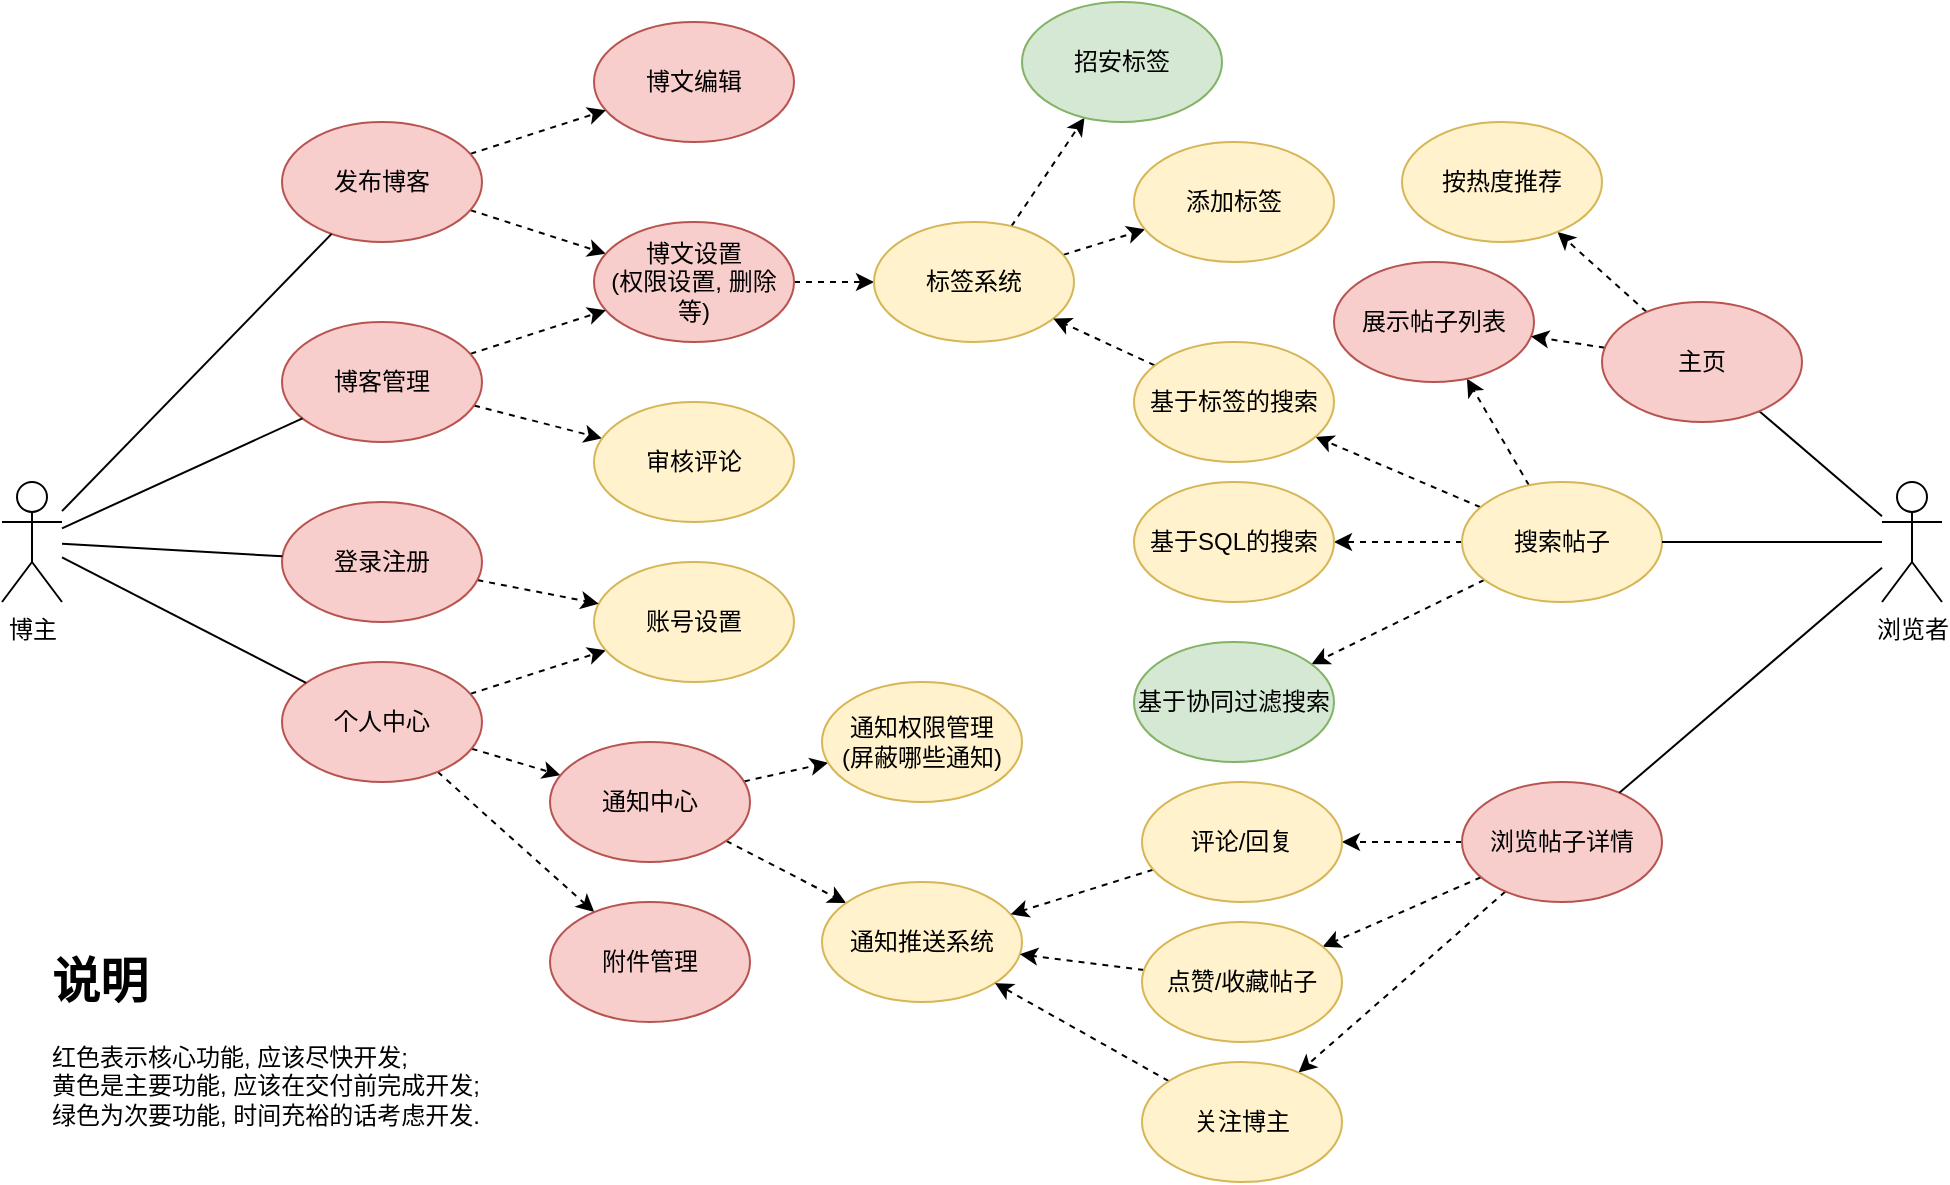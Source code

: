 <mxfile version="20.3.0" type="device" pages="2"><diagram id="a9lybVbdkOf3bNCEA85q" name="用例图"><mxGraphModel dx="1185" dy="714" grid="1" gridSize="10" guides="1" tooltips="1" connect="1" arrows="1" fold="1" page="1" pageScale="1" pageWidth="827" pageHeight="1169" math="0" shadow="0"><root><mxCell id="0"/><mxCell id="1" parent="0"/><mxCell id="ImkZ1vbbeLa0fObd8fkZ-7" value="博文编辑" style="ellipse;whiteSpace=wrap;html=1;fillColor=#f8cecc;strokeColor=#b85450;" vertex="1" parent="1"><mxGeometry x="336" y="430" width="100" height="60" as="geometry"/></mxCell><mxCell id="ImkZ1vbbeLa0fObd8fkZ-9" style="edgeStyle=none;rounded=0;orthogonalLoop=1;jettySize=auto;html=1;dashed=1;" edge="1" parent="1" source="ImkZ1vbbeLa0fObd8fkZ-8" target="ImkZ1vbbeLa0fObd8fkZ-7"><mxGeometry relative="1" as="geometry"/></mxCell><mxCell id="ImkZ1vbbeLa0fObd8fkZ-11" style="edgeStyle=none;rounded=0;orthogonalLoop=1;jettySize=auto;html=1;dashed=1;" edge="1" parent="1" source="ImkZ1vbbeLa0fObd8fkZ-8" target="ImkZ1vbbeLa0fObd8fkZ-10"><mxGeometry relative="1" as="geometry"/></mxCell><mxCell id="ImkZ1vbbeLa0fObd8fkZ-8" value="发布博客" style="ellipse;whiteSpace=wrap;html=1;fillColor=#f8cecc;strokeColor=#b85450;" vertex="1" parent="1"><mxGeometry x="180" y="480" width="100" height="60" as="geometry"/></mxCell><mxCell id="ImkZ1vbbeLa0fObd8fkZ-19" style="edgeStyle=none;rounded=0;orthogonalLoop=1;jettySize=auto;html=1;dashed=1;" edge="1" parent="1" source="ImkZ1vbbeLa0fObd8fkZ-10" target="ImkZ1vbbeLa0fObd8fkZ-18"><mxGeometry relative="1" as="geometry"/></mxCell><mxCell id="ImkZ1vbbeLa0fObd8fkZ-10" value="博文设置&lt;br&gt;(权限设置, 删除等)" style="ellipse;whiteSpace=wrap;html=1;fillColor=#f8cecc;strokeColor=#b85450;" vertex="1" parent="1"><mxGeometry x="336" y="530" width="100" height="60" as="geometry"/></mxCell><mxCell id="ImkZ1vbbeLa0fObd8fkZ-15" style="edgeStyle=none;rounded=0;orthogonalLoop=1;jettySize=auto;html=1;dashed=1;" edge="1" parent="1" source="ImkZ1vbbeLa0fObd8fkZ-13" target="ImkZ1vbbeLa0fObd8fkZ-10"><mxGeometry relative="1" as="geometry"/></mxCell><mxCell id="ImkZ1vbbeLa0fObd8fkZ-16" style="edgeStyle=none;rounded=0;orthogonalLoop=1;jettySize=auto;html=1;dashed=1;" edge="1" parent="1" source="ImkZ1vbbeLa0fObd8fkZ-13" target="ImkZ1vbbeLa0fObd8fkZ-14"><mxGeometry relative="1" as="geometry"/></mxCell><mxCell id="ImkZ1vbbeLa0fObd8fkZ-13" value="博客管理" style="ellipse;whiteSpace=wrap;html=1;fillColor=#f8cecc;strokeColor=#b85450;" vertex="1" parent="1"><mxGeometry x="180" y="580" width="100" height="60" as="geometry"/></mxCell><mxCell id="ImkZ1vbbeLa0fObd8fkZ-14" value="审核评论" style="ellipse;whiteSpace=wrap;html=1;fillColor=#fff2cc;strokeColor=#d6b656;" vertex="1" parent="1"><mxGeometry x="336" y="620" width="100" height="60" as="geometry"/></mxCell><mxCell id="ImkZ1vbbeLa0fObd8fkZ-21" style="edgeStyle=none;rounded=0;orthogonalLoop=1;jettySize=auto;html=1;dashed=1;" edge="1" parent="1" source="ImkZ1vbbeLa0fObd8fkZ-18" target="ImkZ1vbbeLa0fObd8fkZ-20"><mxGeometry relative="1" as="geometry"/></mxCell><mxCell id="ImkZ1vbbeLa0fObd8fkZ-23" style="edgeStyle=none;rounded=0;orthogonalLoop=1;jettySize=auto;html=1;dashed=1;" edge="1" parent="1" source="ImkZ1vbbeLa0fObd8fkZ-18" target="ImkZ1vbbeLa0fObd8fkZ-22"><mxGeometry relative="1" as="geometry"/></mxCell><mxCell id="ImkZ1vbbeLa0fObd8fkZ-18" value="标签系统" style="ellipse;whiteSpace=wrap;html=1;fillColor=#fff2cc;strokeColor=#d6b656;" vertex="1" parent="1"><mxGeometry x="476" y="530" width="100" height="60" as="geometry"/></mxCell><mxCell id="ImkZ1vbbeLa0fObd8fkZ-20" value="添加标签" style="ellipse;whiteSpace=wrap;html=1;fillColor=#fff2cc;strokeColor=#d6b656;" vertex="1" parent="1"><mxGeometry x="606" y="490" width="100" height="60" as="geometry"/></mxCell><mxCell id="ImkZ1vbbeLa0fObd8fkZ-22" value="招安标签" style="ellipse;whiteSpace=wrap;html=1;fillColor=#d5e8d4;strokeColor=#82b366;" vertex="1" parent="1"><mxGeometry x="550" y="420" width="100" height="60" as="geometry"/></mxCell><mxCell id="ImkZ1vbbeLa0fObd8fkZ-26" style="edgeStyle=none;rounded=0;orthogonalLoop=1;jettySize=auto;html=1;dashed=1;" edge="1" parent="1" source="ImkZ1vbbeLa0fObd8fkZ-24" target="ImkZ1vbbeLa0fObd8fkZ-27"><mxGeometry relative="1" as="geometry"><mxPoint x="340.029" y="751.798" as="targetPoint"/></mxGeometry></mxCell><mxCell id="ImkZ1vbbeLa0fObd8fkZ-53" style="edgeStyle=none;rounded=0;orthogonalLoop=1;jettySize=auto;html=1;dashed=1;startArrow=none;startFill=0;endArrow=classic;endFill=1;" edge="1" parent="1" source="ImkZ1vbbeLa0fObd8fkZ-24" target="ImkZ1vbbeLa0fObd8fkZ-25"><mxGeometry relative="1" as="geometry"/></mxCell><mxCell id="ImkZ1vbbeLa0fObd8fkZ-87" style="edgeStyle=none;rounded=0;orthogonalLoop=1;jettySize=auto;html=1;dashed=1;startArrow=none;startFill=0;endArrow=classic;endFill=1;" edge="1" parent="1" source="ImkZ1vbbeLa0fObd8fkZ-24" target="ImkZ1vbbeLa0fObd8fkZ-86"><mxGeometry relative="1" as="geometry"/></mxCell><mxCell id="ImkZ1vbbeLa0fObd8fkZ-24" value="个人中心" style="ellipse;whiteSpace=wrap;html=1;fillColor=#f8cecc;strokeColor=#b85450;" vertex="1" parent="1"><mxGeometry x="180" y="750" width="100" height="60" as="geometry"/></mxCell><mxCell id="ImkZ1vbbeLa0fObd8fkZ-33" value="" style="edgeStyle=none;rounded=0;orthogonalLoop=1;jettySize=auto;html=1;dashed=1;" edge="1" parent="1" source="ImkZ1vbbeLa0fObd8fkZ-25" target="ImkZ1vbbeLa0fObd8fkZ-32"><mxGeometry relative="1" as="geometry"/></mxCell><mxCell id="ImkZ1vbbeLa0fObd8fkZ-35" style="edgeStyle=none;rounded=0;orthogonalLoop=1;jettySize=auto;html=1;dashed=1;" edge="1" parent="1" source="ImkZ1vbbeLa0fObd8fkZ-25" target="ImkZ1vbbeLa0fObd8fkZ-34"><mxGeometry relative="1" as="geometry"/></mxCell><mxCell id="ImkZ1vbbeLa0fObd8fkZ-25" value="通知中心" style="ellipse;whiteSpace=wrap;html=1;fillColor=#f8cecc;strokeColor=#b85450;" vertex="1" parent="1"><mxGeometry x="314" y="790" width="100" height="60" as="geometry"/></mxCell><mxCell id="ImkZ1vbbeLa0fObd8fkZ-27" value="账号设置" style="ellipse;whiteSpace=wrap;html=1;fillColor=#fff2cc;strokeColor=#d6b656;" vertex="1" parent="1"><mxGeometry x="336" y="700" width="100" height="60" as="geometry"/></mxCell><mxCell id="ImkZ1vbbeLa0fObd8fkZ-29" style="edgeStyle=none;rounded=0;orthogonalLoop=1;jettySize=auto;html=1;dashed=1;" edge="1" parent="1" source="ImkZ1vbbeLa0fObd8fkZ-28" target="ImkZ1vbbeLa0fObd8fkZ-27"><mxGeometry relative="1" as="geometry"/></mxCell><mxCell id="ImkZ1vbbeLa0fObd8fkZ-28" value="登录注册" style="ellipse;whiteSpace=wrap;html=1;fillColor=#f8cecc;strokeColor=#b85450;" vertex="1" parent="1"><mxGeometry x="180" y="670" width="100" height="60" as="geometry"/></mxCell><mxCell id="ImkZ1vbbeLa0fObd8fkZ-32" value="通知权限管理&lt;br&gt;(屏蔽哪些通知)" style="ellipse;whiteSpace=wrap;html=1;fillColor=#fff2cc;strokeColor=#d6b656;" vertex="1" parent="1"><mxGeometry x="450" y="760" width="100" height="60" as="geometry"/></mxCell><mxCell id="ImkZ1vbbeLa0fObd8fkZ-34" value="通知推送系统" style="ellipse;whiteSpace=wrap;html=1;fillColor=#fff2cc;strokeColor=#d6b656;" vertex="1" parent="1"><mxGeometry x="450" y="860" width="100" height="60" as="geometry"/></mxCell><mxCell id="ImkZ1vbbeLa0fObd8fkZ-39" style="edgeStyle=none;rounded=0;orthogonalLoop=1;jettySize=auto;html=1;endArrow=none;endFill=0;" edge="1" parent="1" source="ImkZ1vbbeLa0fObd8fkZ-36" target="ImkZ1vbbeLa0fObd8fkZ-8"><mxGeometry relative="1" as="geometry"/></mxCell><mxCell id="ImkZ1vbbeLa0fObd8fkZ-40" style="edgeStyle=none;rounded=0;orthogonalLoop=1;jettySize=auto;html=1;endArrow=none;endFill=0;" edge="1" parent="1" source="ImkZ1vbbeLa0fObd8fkZ-36" target="ImkZ1vbbeLa0fObd8fkZ-13"><mxGeometry relative="1" as="geometry"/></mxCell><mxCell id="ImkZ1vbbeLa0fObd8fkZ-41" style="edgeStyle=none;rounded=0;orthogonalLoop=1;jettySize=auto;html=1;endArrow=none;endFill=0;" edge="1" parent="1" source="ImkZ1vbbeLa0fObd8fkZ-36" target="ImkZ1vbbeLa0fObd8fkZ-28"><mxGeometry relative="1" as="geometry"/></mxCell><mxCell id="ImkZ1vbbeLa0fObd8fkZ-42" style="edgeStyle=none;rounded=0;orthogonalLoop=1;jettySize=auto;html=1;endArrow=none;endFill=0;" edge="1" parent="1" source="ImkZ1vbbeLa0fObd8fkZ-36" target="ImkZ1vbbeLa0fObd8fkZ-24"><mxGeometry relative="1" as="geometry"/></mxCell><mxCell id="ImkZ1vbbeLa0fObd8fkZ-36" value="博主" style="shape=umlActor;verticalLabelPosition=bottom;verticalAlign=top;html=1;outlineConnect=0;" vertex="1" parent="1"><mxGeometry x="40" y="660" width="30" height="60" as="geometry"/></mxCell><mxCell id="ImkZ1vbbeLa0fObd8fkZ-62" style="edgeStyle=none;rounded=0;orthogonalLoop=1;jettySize=auto;html=1;dashed=1;startArrow=none;startFill=0;endArrow=classic;endFill=1;" edge="1" parent="1" source="ImkZ1vbbeLa0fObd8fkZ-47" target="ImkZ1vbbeLa0fObd8fkZ-60"><mxGeometry relative="1" as="geometry"/></mxCell><mxCell id="ImkZ1vbbeLa0fObd8fkZ-63" style="edgeStyle=none;rounded=0;orthogonalLoop=1;jettySize=auto;html=1;dashed=1;startArrow=none;startFill=0;endArrow=classic;endFill=1;" edge="1" parent="1" source="ImkZ1vbbeLa0fObd8fkZ-47" target="ImkZ1vbbeLa0fObd8fkZ-59"><mxGeometry relative="1" as="geometry"/></mxCell><mxCell id="ImkZ1vbbeLa0fObd8fkZ-66" style="edgeStyle=none;rounded=0;orthogonalLoop=1;jettySize=auto;html=1;dashed=1;startArrow=none;startFill=0;endArrow=classic;endFill=1;" edge="1" parent="1" source="ImkZ1vbbeLa0fObd8fkZ-47" target="ImkZ1vbbeLa0fObd8fkZ-65"><mxGeometry relative="1" as="geometry"/></mxCell><mxCell id="ImkZ1vbbeLa0fObd8fkZ-68" style="edgeStyle=none;rounded=0;orthogonalLoop=1;jettySize=auto;html=1;dashed=1;startArrow=none;startFill=0;endArrow=classic;endFill=1;" edge="1" parent="1" source="ImkZ1vbbeLa0fObd8fkZ-47" target="ImkZ1vbbeLa0fObd8fkZ-64"><mxGeometry relative="1" as="geometry"/></mxCell><mxCell id="ImkZ1vbbeLa0fObd8fkZ-47" value="搜索帖子" style="ellipse;whiteSpace=wrap;html=1;fillColor=#fff2cc;strokeColor=#d6b656;" vertex="1" parent="1"><mxGeometry x="770" y="660" width="100" height="60" as="geometry"/></mxCell><mxCell id="ImkZ1vbbeLa0fObd8fkZ-58" style="edgeStyle=none;rounded=0;orthogonalLoop=1;jettySize=auto;html=1;dashed=1;startArrow=none;startFill=0;endArrow=classic;endFill=1;" edge="1" parent="1" source="ImkZ1vbbeLa0fObd8fkZ-49" target="ImkZ1vbbeLa0fObd8fkZ-54"><mxGeometry relative="1" as="geometry"/></mxCell><mxCell id="ImkZ1vbbeLa0fObd8fkZ-71" style="edgeStyle=none;rounded=0;orthogonalLoop=1;jettySize=auto;html=1;dashed=1;startArrow=none;startFill=0;endArrow=classic;endFill=1;" edge="1" parent="1" source="ImkZ1vbbeLa0fObd8fkZ-49" target="ImkZ1vbbeLa0fObd8fkZ-70"><mxGeometry relative="1" as="geometry"/></mxCell><mxCell id="ImkZ1vbbeLa0fObd8fkZ-73" style="edgeStyle=none;rounded=0;orthogonalLoop=1;jettySize=auto;html=1;dashed=1;startArrow=none;startFill=0;endArrow=classic;endFill=1;" edge="1" parent="1" source="ImkZ1vbbeLa0fObd8fkZ-49" target="ImkZ1vbbeLa0fObd8fkZ-72"><mxGeometry relative="1" as="geometry"/></mxCell><mxCell id="ImkZ1vbbeLa0fObd8fkZ-49" value="浏览帖子详情" style="ellipse;whiteSpace=wrap;html=1;fillColor=#f8cecc;strokeColor=#b85450;" vertex="1" parent="1"><mxGeometry x="770" y="810" width="100" height="60" as="geometry"/></mxCell><mxCell id="ImkZ1vbbeLa0fObd8fkZ-55" style="edgeStyle=none;rounded=0;orthogonalLoop=1;jettySize=auto;html=1;dashed=1;startArrow=none;startFill=0;endArrow=classic;endFill=1;" edge="1" parent="1" source="ImkZ1vbbeLa0fObd8fkZ-54" target="ImkZ1vbbeLa0fObd8fkZ-34"><mxGeometry relative="1" as="geometry"/></mxCell><mxCell id="ImkZ1vbbeLa0fObd8fkZ-54" value="评论/回复" style="ellipse;whiteSpace=wrap;html=1;fillColor=#fff2cc;strokeColor=#d6b656;" vertex="1" parent="1"><mxGeometry x="610" y="810" width="100" height="60" as="geometry"/></mxCell><mxCell id="ImkZ1vbbeLa0fObd8fkZ-59" value="基于协同过滤搜索" style="ellipse;whiteSpace=wrap;html=1;fillColor=#d5e8d4;strokeColor=#82b366;" vertex="1" parent="1"><mxGeometry x="606" y="740" width="100" height="60" as="geometry"/></mxCell><mxCell id="ImkZ1vbbeLa0fObd8fkZ-60" value="基于SQL的搜索" style="ellipse;whiteSpace=wrap;html=1;fillColor=#fff2cc;strokeColor=#d6b656;" vertex="1" parent="1"><mxGeometry x="606" y="660" width="100" height="60" as="geometry"/></mxCell><mxCell id="ImkZ1vbbeLa0fObd8fkZ-64" value="展示帖子列表" style="ellipse;whiteSpace=wrap;html=1;fillColor=#f8cecc;strokeColor=#b85450;" vertex="1" parent="1"><mxGeometry x="706" y="550" width="100" height="60" as="geometry"/></mxCell><mxCell id="ImkZ1vbbeLa0fObd8fkZ-67" style="edgeStyle=none;rounded=0;orthogonalLoop=1;jettySize=auto;html=1;dashed=1;startArrow=none;startFill=0;endArrow=classic;endFill=1;" edge="1" parent="1" source="ImkZ1vbbeLa0fObd8fkZ-65" target="ImkZ1vbbeLa0fObd8fkZ-18"><mxGeometry relative="1" as="geometry"/></mxCell><mxCell id="ImkZ1vbbeLa0fObd8fkZ-65" value="基于标签的搜索" style="ellipse;whiteSpace=wrap;html=1;fillColor=#fff2cc;strokeColor=#d6b656;" vertex="1" parent="1"><mxGeometry x="606" y="590" width="100" height="60" as="geometry"/></mxCell><mxCell id="ImkZ1vbbeLa0fObd8fkZ-74" style="edgeStyle=none;rounded=0;orthogonalLoop=1;jettySize=auto;html=1;dashed=1;startArrow=none;startFill=0;endArrow=classic;endFill=1;" edge="1" parent="1" source="ImkZ1vbbeLa0fObd8fkZ-70" target="ImkZ1vbbeLa0fObd8fkZ-34"><mxGeometry relative="1" as="geometry"/></mxCell><mxCell id="ImkZ1vbbeLa0fObd8fkZ-70" value="点赞/收藏帖子" style="ellipse;whiteSpace=wrap;html=1;fillColor=#fff2cc;strokeColor=#d6b656;" vertex="1" parent="1"><mxGeometry x="610" y="880" width="100" height="60" as="geometry"/></mxCell><mxCell id="ImkZ1vbbeLa0fObd8fkZ-75" style="edgeStyle=none;rounded=0;orthogonalLoop=1;jettySize=auto;html=1;dashed=1;startArrow=none;startFill=0;endArrow=classic;endFill=1;" edge="1" parent="1" source="ImkZ1vbbeLa0fObd8fkZ-72" target="ImkZ1vbbeLa0fObd8fkZ-34"><mxGeometry relative="1" as="geometry"/></mxCell><mxCell id="ImkZ1vbbeLa0fObd8fkZ-72" value="关注博主" style="ellipse;whiteSpace=wrap;html=1;fillColor=#fff2cc;strokeColor=#d6b656;" vertex="1" parent="1"><mxGeometry x="610" y="950" width="100" height="60" as="geometry"/></mxCell><mxCell id="ImkZ1vbbeLa0fObd8fkZ-77" style="edgeStyle=none;rounded=0;orthogonalLoop=1;jettySize=auto;html=1;startArrow=none;startFill=0;endArrow=none;endFill=0;" edge="1" parent="1" source="ImkZ1vbbeLa0fObd8fkZ-76" target="ImkZ1vbbeLa0fObd8fkZ-47"><mxGeometry relative="1" as="geometry"/></mxCell><mxCell id="ImkZ1vbbeLa0fObd8fkZ-78" style="edgeStyle=none;rounded=0;orthogonalLoop=1;jettySize=auto;html=1;startArrow=none;startFill=0;endArrow=none;endFill=0;" edge="1" parent="1" source="ImkZ1vbbeLa0fObd8fkZ-76" target="ImkZ1vbbeLa0fObd8fkZ-49"><mxGeometry relative="1" as="geometry"/></mxCell><mxCell id="ImkZ1vbbeLa0fObd8fkZ-81" style="edgeStyle=none;rounded=0;orthogonalLoop=1;jettySize=auto;html=1;startArrow=none;startFill=0;endArrow=none;endFill=0;" edge="1" parent="1" source="ImkZ1vbbeLa0fObd8fkZ-76" target="ImkZ1vbbeLa0fObd8fkZ-80"><mxGeometry relative="1" as="geometry"/></mxCell><mxCell id="ImkZ1vbbeLa0fObd8fkZ-76" value="浏览者" style="shape=umlActor;verticalLabelPosition=bottom;verticalAlign=top;html=1;outlineConnect=0;" vertex="1" parent="1"><mxGeometry x="980" y="660" width="30" height="60" as="geometry"/></mxCell><mxCell id="ImkZ1vbbeLa0fObd8fkZ-82" style="edgeStyle=none;rounded=0;orthogonalLoop=1;jettySize=auto;html=1;startArrow=none;startFill=0;endArrow=classic;endFill=1;dashed=1;" edge="1" parent="1" source="ImkZ1vbbeLa0fObd8fkZ-80" target="ImkZ1vbbeLa0fObd8fkZ-64"><mxGeometry relative="1" as="geometry"/></mxCell><mxCell id="ImkZ1vbbeLa0fObd8fkZ-85" style="edgeStyle=none;rounded=0;orthogonalLoop=1;jettySize=auto;html=1;dashed=1;startArrow=none;startFill=0;endArrow=classic;endFill=1;" edge="1" parent="1" source="ImkZ1vbbeLa0fObd8fkZ-80" target="ImkZ1vbbeLa0fObd8fkZ-84"><mxGeometry relative="1" as="geometry"/></mxCell><mxCell id="ImkZ1vbbeLa0fObd8fkZ-80" value="主页" style="ellipse;whiteSpace=wrap;html=1;fillColor=#f8cecc;strokeColor=#b85450;" vertex="1" parent="1"><mxGeometry x="840" y="570" width="100" height="60" as="geometry"/></mxCell><mxCell id="ImkZ1vbbeLa0fObd8fkZ-83" value="&lt;h1&gt;说明&lt;/h1&gt;&lt;p&gt;红色表示核心功能, 应该尽快开发;&amp;nbsp;&lt;br&gt;黄色是主要功能, 应该在交付前完成开发;&lt;br&gt;绿色为次要功能, 时间充裕的话考虑开发.&amp;nbsp;&lt;/p&gt;" style="text;html=1;strokeColor=none;fillColor=none;spacing=5;spacingTop=-20;whiteSpace=wrap;overflow=hidden;rounded=0;" vertex="1" parent="1"><mxGeometry x="60" y="890" width="240" height="120" as="geometry"/></mxCell><mxCell id="ImkZ1vbbeLa0fObd8fkZ-84" value="按热度推荐" style="ellipse;whiteSpace=wrap;html=1;fillColor=#fff2cc;strokeColor=#d6b656;" vertex="1" parent="1"><mxGeometry x="740" y="480" width="100" height="60" as="geometry"/></mxCell><mxCell id="ImkZ1vbbeLa0fObd8fkZ-86" value="附件管理" style="ellipse;whiteSpace=wrap;html=1;fillColor=#f8cecc;strokeColor=#b85450;" vertex="1" parent="1"><mxGeometry x="314" y="870" width="100" height="60" as="geometry"/></mxCell></root></mxGraphModel></diagram><diagram id="qxJ_0_1cieN_fugnZ18_" name="架构图"><mxGraphModel dx="981" dy="591" grid="1" gridSize="10" guides="1" tooltips="1" connect="1" arrows="1" fold="1" page="1" pageScale="1" pageWidth="827" pageHeight="1169" math="0" shadow="0"><root><mxCell id="0"/><mxCell id="1" parent="0"/><mxCell id="Szv-nUV0f_aRVQ-RA-aG-8" style="edgeStyle=orthogonalEdgeStyle;rounded=0;orthogonalLoop=1;jettySize=auto;html=1;" edge="1" parent="1" source="Szv-nUV0f_aRVQ-RA-aG-2" target="Szv-nUV0f_aRVQ-RA-aG-5"><mxGeometry relative="1" as="geometry"/></mxCell><mxCell id="Szv-nUV0f_aRVQ-RA-aG-2" value="" style="rounded=1;whiteSpace=wrap;html=1;dashed=1;" vertex="1" parent="1"><mxGeometry x="70" y="289.35" width="80" height="80" as="geometry"/></mxCell><mxCell id="Szv-nUV0f_aRVQ-RA-aG-1" value="" style="sketch=0;aspect=fixed;pointerEvents=1;shadow=0;dashed=0;html=1;strokeColor=none;labelPosition=center;verticalLabelPosition=bottom;verticalAlign=top;align=center;fillColor=#00188D;shape=mxgraph.mscae.enterprise.app_generic" vertex="1" parent="1"><mxGeometry x="91.41" y="309.35" width="37.18" height="29" as="geometry"/></mxCell><mxCell id="Szv-nUV0f_aRVQ-RA-aG-3" value="门户" style="text;html=1;strokeColor=none;fillColor=none;align=center;verticalAlign=middle;whiteSpace=wrap;rounded=0;dashed=1;" vertex="1" parent="1"><mxGeometry x="80" y="338.35" width="60" height="20" as="geometry"/></mxCell><mxCell id="Szv-nUV0f_aRVQ-RA-aG-17" value="注册" style="edgeStyle=orthogonalEdgeStyle;rounded=0;orthogonalLoop=1;jettySize=auto;html=1;exitX=0.5;exitY=0;exitDx=0;exitDy=0;entryX=1;entryY=0.5;entryDx=0;entryDy=0;" edge="1" parent="1" source="Szv-nUV0f_aRVQ-RA-aG-4" target="Szv-nUV0f_aRVQ-RA-aG-9"><mxGeometry relative="1" as="geometry"/></mxCell><mxCell id="Szv-nUV0f_aRVQ-RA-aG-26" style="edgeStyle=orthogonalEdgeStyle;rounded=0;orthogonalLoop=1;jettySize=auto;html=1;" edge="1" parent="1" source="Szv-nUV0f_aRVQ-RA-aG-4" target="Szv-nUV0f_aRVQ-RA-aG-19"><mxGeometry relative="1" as="geometry"/></mxCell><mxCell id="Szv-nUV0f_aRVQ-RA-aG-81" style="edgeStyle=orthogonalEdgeStyle;rounded=0;orthogonalLoop=1;jettySize=auto;html=1;" edge="1" parent="1" source="Szv-nUV0f_aRVQ-RA-aG-4" target="Szv-nUV0f_aRVQ-RA-aG-75"><mxGeometry relative="1" as="geometry"/></mxCell><mxCell id="Szv-nUV0f_aRVQ-RA-aG-4" value="" style="rounded=1;whiteSpace=wrap;html=1;dashed=1;arcSize=8;" vertex="1" parent="1"><mxGeometry x="340" y="158.69" width="310" height="341.31" as="geometry"/></mxCell><mxCell id="Szv-nUV0f_aRVQ-RA-aG-12" value="注册" style="edgeStyle=orthogonalEdgeStyle;rounded=0;orthogonalLoop=1;jettySize=auto;html=1;" edge="1" parent="1" source="Szv-nUV0f_aRVQ-RA-aG-6" target="Szv-nUV0f_aRVQ-RA-aG-9"><mxGeometry relative="1" as="geometry"><Array as="points"><mxPoint x="230" y="90"/></Array></mxGeometry></mxCell><mxCell id="Szv-nUV0f_aRVQ-RA-aG-13" value="" style="group" vertex="1" connectable="0" parent="1"><mxGeometry x="260" y="50" width="80" height="80" as="geometry"/></mxCell><mxCell id="Szv-nUV0f_aRVQ-RA-aG-9" value="" style="rounded=1;whiteSpace=wrap;html=1;dashed=1;" vertex="1" parent="Szv-nUV0f_aRVQ-RA-aG-13"><mxGeometry width="80" height="80" as="geometry"/></mxCell><mxCell id="Szv-nUV0f_aRVQ-RA-aG-10" value="" style="sketch=0;aspect=fixed;pointerEvents=1;shadow=0;dashed=0;html=1;strokeColor=none;labelPosition=center;verticalLabelPosition=bottom;verticalAlign=top;align=center;fillColor=#00188D;shape=mxgraph.mscae.enterprise.device" vertex="1" parent="Szv-nUV0f_aRVQ-RA-aG-13"><mxGeometry x="17.9" y="20" width="44.23" height="23" as="geometry"/></mxCell><mxCell id="Szv-nUV0f_aRVQ-RA-aG-11" value="服务注册中心" style="text;html=1;strokeColor=none;fillColor=none;align=center;verticalAlign=middle;whiteSpace=wrap;rounded=0;dashed=1;" vertex="1" parent="Szv-nUV0f_aRVQ-RA-aG-13"><mxGeometry x="10.02" y="50" width="60" height="20" as="geometry"/></mxCell><mxCell id="Szv-nUV0f_aRVQ-RA-aG-14" value="" style="group" vertex="1" connectable="0" parent="1"><mxGeometry x="190" y="289.35" width="80" height="80" as="geometry"/></mxCell><mxCell id="Szv-nUV0f_aRVQ-RA-aG-5" value="" style="rounded=1;whiteSpace=wrap;html=1;dashed=1;" vertex="1" parent="Szv-nUV0f_aRVQ-RA-aG-14"><mxGeometry width="80" height="80" as="geometry"/></mxCell><mxCell id="Szv-nUV0f_aRVQ-RA-aG-6" value="" style="sketch=0;aspect=fixed;pointerEvents=1;shadow=0;dashed=0;html=1;strokeColor=none;labelPosition=center;verticalLabelPosition=bottom;verticalAlign=top;align=center;fillColor=#00188D;shape=mxgraph.mscae.enterprise.internet_hollow" vertex="1" parent="Szv-nUV0f_aRVQ-RA-aG-14"><mxGeometry x="15.8" y="10" width="48.39" height="30" as="geometry"/></mxCell><mxCell id="Szv-nUV0f_aRVQ-RA-aG-7" value="反向代理&lt;br&gt;Nginx" style="text;html=1;strokeColor=none;fillColor=none;align=center;verticalAlign=middle;whiteSpace=wrap;rounded=0;dashed=1;" vertex="1" parent="Szv-nUV0f_aRVQ-RA-aG-14"><mxGeometry x="9.99" y="49" width="60" height="20" as="geometry"/></mxCell><mxCell id="Szv-nUV0f_aRVQ-RA-aG-18" style="edgeStyle=orthogonalEdgeStyle;rounded=0;orthogonalLoop=1;jettySize=auto;html=1;" edge="1" parent="1" source="Szv-nUV0f_aRVQ-RA-aG-5" target="Szv-nUV0f_aRVQ-RA-aG-4"><mxGeometry relative="1" as="geometry"/></mxCell><mxCell id="Szv-nUV0f_aRVQ-RA-aG-27" value="" style="group" vertex="1" connectable="0" parent="1"><mxGeometry x="685" y="320" width="90" height="161.32" as="geometry"/></mxCell><mxCell id="Szv-nUV0f_aRVQ-RA-aG-19" value="" style="rounded=1;whiteSpace=wrap;html=1;dashed=1;arcSize=8;" vertex="1" parent="Szv-nUV0f_aRVQ-RA-aG-27"><mxGeometry width="80" height="161.32" as="geometry"/></mxCell><mxCell id="Szv-nUV0f_aRVQ-RA-aG-20" value="数据持久化与缓存" style="text;html=1;strokeColor=none;fillColor=none;align=center;verticalAlign=middle;whiteSpace=wrap;rounded=0;dashed=1;" vertex="1" parent="Szv-nUV0f_aRVQ-RA-aG-27"><mxGeometry x="6.842" y="120.66" width="66.316" height="20" as="geometry"/></mxCell><mxCell id="Szv-nUV0f_aRVQ-RA-aG-22" value="" style="sketch=0;aspect=fixed;html=1;points=[];align=center;image;fontSize=12;image=img/lib/mscae/Cache_Redis_Product.svg;dashed=1;" vertex="1" parent="Szv-nUV0f_aRVQ-RA-aG-27"><mxGeometry x="24.07" y="80.66" width="31.86" height="26.77" as="geometry"/></mxCell><mxCell id="Szv-nUV0f_aRVQ-RA-aG-23" value="" style="sketch=0;aspect=fixed;pointerEvents=1;shadow=0;dashed=0;html=1;strokeColor=none;labelPosition=center;verticalLabelPosition=bottom;verticalAlign=top;align=center;fillColor=#00188D;shape=mxgraph.mscae.enterprise.database_generic" vertex="1" parent="Szv-nUV0f_aRVQ-RA-aG-27"><mxGeometry x="24.067" y="20.66" width="28.042" height="37.895" as="geometry"/></mxCell><mxCell id="Szv-nUV0f_aRVQ-RA-aG-33" value="" style="group" vertex="1" connectable="0" parent="1"><mxGeometry x="550" y="300" width="80" height="80" as="geometry"/></mxCell><mxCell id="Szv-nUV0f_aRVQ-RA-aG-34" value="" style="rounded=1;whiteSpace=wrap;html=1;dashed=1;" vertex="1" parent="Szv-nUV0f_aRVQ-RA-aG-33"><mxGeometry width="80" height="80" as="geometry"/></mxCell><mxCell id="Szv-nUV0f_aRVQ-RA-aG-35" value="消息推送" style="text;html=1;strokeColor=none;fillColor=none;align=center;verticalAlign=middle;whiteSpace=wrap;rounded=0;dashed=1;" vertex="1" parent="Szv-nUV0f_aRVQ-RA-aG-33"><mxGeometry x="9.99" y="49" width="60" height="20" as="geometry"/></mxCell><mxCell id="Szv-nUV0f_aRVQ-RA-aG-36" value="" style="sketch=0;aspect=fixed;pointerEvents=1;shadow=0;dashed=0;html=1;strokeColor=none;labelPosition=center;verticalLabelPosition=bottom;verticalAlign=top;align=center;fillColor=#00188D;shape=mxgraph.mscae.enterprise.internet" vertex="1" parent="Szv-nUV0f_aRVQ-RA-aG-33"><mxGeometry x="15" y="10" width="50" height="31" as="geometry"/></mxCell><mxCell id="Szv-nUV0f_aRVQ-RA-aG-41" value="" style="group" vertex="1" connectable="0" parent="1"><mxGeometry x="360" y="410" width="80" height="80" as="geometry"/></mxCell><mxCell id="Szv-nUV0f_aRVQ-RA-aG-42" value="" style="rounded=1;whiteSpace=wrap;html=1;dashed=1;" vertex="1" parent="Szv-nUV0f_aRVQ-RA-aG-41"><mxGeometry width="80" height="80" as="geometry"/></mxCell><mxCell id="Szv-nUV0f_aRVQ-RA-aG-43" value="附件管理" style="text;html=1;strokeColor=none;fillColor=none;align=center;verticalAlign=middle;whiteSpace=wrap;rounded=0;dashed=1;" vertex="1" parent="Szv-nUV0f_aRVQ-RA-aG-41"><mxGeometry x="9.99" y="49" width="60" height="20" as="geometry"/></mxCell><mxCell id="Szv-nUV0f_aRVQ-RA-aG-44" value="" style="sketch=0;aspect=fixed;pointerEvents=1;shadow=0;dashed=0;html=1;strokeColor=none;labelPosition=center;verticalLabelPosition=bottom;verticalAlign=top;align=center;fillColor=#00188D;shape=mxgraph.mscae.enterprise.internet" vertex="1" parent="Szv-nUV0f_aRVQ-RA-aG-41"><mxGeometry x="15" y="10" width="50" height="31" as="geometry"/></mxCell><mxCell id="Szv-nUV0f_aRVQ-RA-aG-45" value="" style="group" vertex="1" connectable="0" parent="1"><mxGeometry x="455" y="410" width="80" height="80" as="geometry"/></mxCell><mxCell id="Szv-nUV0f_aRVQ-RA-aG-46" value="" style="rounded=1;whiteSpace=wrap;html=1;dashed=1;" vertex="1" parent="Szv-nUV0f_aRVQ-RA-aG-45"><mxGeometry width="80" height="80" as="geometry"/></mxCell><mxCell id="Szv-nUV0f_aRVQ-RA-aG-47" value="标签管理" style="text;html=1;strokeColor=none;fillColor=none;align=center;verticalAlign=middle;whiteSpace=wrap;rounded=0;dashed=1;" vertex="1" parent="Szv-nUV0f_aRVQ-RA-aG-45"><mxGeometry x="9.99" y="49" width="60" height="20" as="geometry"/></mxCell><mxCell id="Szv-nUV0f_aRVQ-RA-aG-48" value="" style="sketch=0;aspect=fixed;pointerEvents=1;shadow=0;dashed=0;html=1;strokeColor=none;labelPosition=center;verticalLabelPosition=bottom;verticalAlign=top;align=center;fillColor=#00188D;shape=mxgraph.mscae.enterprise.internet" vertex="1" parent="Szv-nUV0f_aRVQ-RA-aG-45"><mxGeometry x="15" y="10" width="50" height="31" as="geometry"/></mxCell><mxCell id="Szv-nUV0f_aRVQ-RA-aG-55" value="" style="group" vertex="1" connectable="0" parent="1"><mxGeometry x="455" y="300" width="80" height="80" as="geometry"/></mxCell><mxCell id="Szv-nUV0f_aRVQ-RA-aG-56" value="" style="rounded=1;whiteSpace=wrap;html=1;dashed=1;" vertex="1" parent="Szv-nUV0f_aRVQ-RA-aG-55"><mxGeometry width="80" height="80" as="geometry"/></mxCell><mxCell id="Szv-nUV0f_aRVQ-RA-aG-57" value="搜索" style="text;html=1;strokeColor=none;fillColor=none;align=center;verticalAlign=middle;whiteSpace=wrap;rounded=0;dashed=1;" vertex="1" parent="Szv-nUV0f_aRVQ-RA-aG-55"><mxGeometry x="9.99" y="49" width="60" height="20" as="geometry"/></mxCell><mxCell id="Szv-nUV0f_aRVQ-RA-aG-58" value="" style="sketch=0;aspect=fixed;pointerEvents=1;shadow=0;dashed=0;html=1;strokeColor=none;labelPosition=center;verticalLabelPosition=bottom;verticalAlign=top;align=center;fillColor=#00188D;shape=mxgraph.mscae.enterprise.internet" vertex="1" parent="Szv-nUV0f_aRVQ-RA-aG-55"><mxGeometry x="15" y="10" width="50" height="31" as="geometry"/></mxCell><mxCell id="Szv-nUV0f_aRVQ-RA-aG-63" style="edgeStyle=orthogonalEdgeStyle;rounded=0;orthogonalLoop=1;jettySize=auto;html=1;" edge="1" parent="1" source="Szv-nUV0f_aRVQ-RA-aG-29" target="Szv-nUV0f_aRVQ-RA-aG-42"><mxGeometry relative="1" as="geometry"><Array as="points"><mxPoint x="400" y="300"/><mxPoint x="400" y="300"/></Array></mxGeometry></mxCell><mxCell id="Szv-nUV0f_aRVQ-RA-aG-65" style="edgeStyle=orthogonalEdgeStyle;rounded=0;orthogonalLoop=1;jettySize=auto;html=1;" edge="1" parent="1" target="Szv-nUV0f_aRVQ-RA-aG-56"><mxGeometry relative="1" as="geometry"><mxPoint x="495" y="260.0" as="sourcePoint"/></mxGeometry></mxCell><mxCell id="Szv-nUV0f_aRVQ-RA-aG-68" style="edgeStyle=orthogonalEdgeStyle;rounded=0;orthogonalLoop=1;jettySize=auto;html=1;" edge="1" parent="1" source="Szv-nUV0f_aRVQ-RA-aG-56" target="Szv-nUV0f_aRVQ-RA-aG-46"><mxGeometry relative="1" as="geometry"/></mxCell><mxCell id="Szv-nUV0f_aRVQ-RA-aG-70" style="edgeStyle=orthogonalEdgeStyle;rounded=0;orthogonalLoop=1;jettySize=auto;html=1;exitX=0.5;exitY=0;exitDx=0;exitDy=0;" edge="1" parent="1" source="Szv-nUV0f_aRVQ-RA-aG-34" target="Szv-nUV0f_aRVQ-RA-aG-29"><mxGeometry relative="1" as="geometry"><Array as="points"><mxPoint x="590" y="220"/></Array></mxGeometry></mxCell><mxCell id="Szv-nUV0f_aRVQ-RA-aG-72" value="" style="group" vertex="1" connectable="0" parent="1"><mxGeometry x="360" y="180" width="180" height="80" as="geometry"/></mxCell><mxCell id="Szv-nUV0f_aRVQ-RA-aG-28" value="" style="group" vertex="1" connectable="0" parent="Szv-nUV0f_aRVQ-RA-aG-72"><mxGeometry width="180" height="80" as="geometry"/></mxCell><mxCell id="Szv-nUV0f_aRVQ-RA-aG-29" value="" style="rounded=1;whiteSpace=wrap;html=1;dashed=1;" vertex="1" parent="Szv-nUV0f_aRVQ-RA-aG-28"><mxGeometry width="180" height="80" as="geometry"/></mxCell><mxCell id="Szv-nUV0f_aRVQ-RA-aG-31" value="个人中心" style="text;html=1;strokeColor=none;fillColor=none;align=center;verticalAlign=middle;whiteSpace=wrap;rounded=0;dashed=1;" vertex="1" parent="Szv-nUV0f_aRVQ-RA-aG-28"><mxGeometry x="9.99" y="49" width="60" height="20" as="geometry"/></mxCell><mxCell id="Szv-nUV0f_aRVQ-RA-aG-32" value="" style="sketch=0;aspect=fixed;pointerEvents=1;shadow=0;dashed=0;html=1;strokeColor=none;labelPosition=center;verticalLabelPosition=bottom;verticalAlign=top;align=center;fillColor=#00188D;shape=mxgraph.mscae.enterprise.internet" vertex="1" parent="Szv-nUV0f_aRVQ-RA-aG-28"><mxGeometry x="15" y="10" width="50" height="31" as="geometry"/></mxCell><mxCell id="Szv-nUV0f_aRVQ-RA-aG-37" value="" style="group" vertex="1" connectable="0" parent="Szv-nUV0f_aRVQ-RA-aG-72"><mxGeometry x="95" width="80" height="80" as="geometry"/></mxCell><mxCell id="Szv-nUV0f_aRVQ-RA-aG-39" value="主页/热门" style="text;html=1;strokeColor=none;fillColor=none;align=center;verticalAlign=middle;whiteSpace=wrap;rounded=0;dashed=1;" vertex="1" parent="Szv-nUV0f_aRVQ-RA-aG-37"><mxGeometry x="9.99" y="49" width="60" height="20" as="geometry"/></mxCell><mxCell id="Szv-nUV0f_aRVQ-RA-aG-40" value="" style="sketch=0;aspect=fixed;pointerEvents=1;shadow=0;dashed=0;html=1;strokeColor=none;labelPosition=center;verticalLabelPosition=bottom;verticalAlign=top;align=center;fillColor=#00188D;shape=mxgraph.mscae.enterprise.internet" vertex="1" parent="Szv-nUV0f_aRVQ-RA-aG-37"><mxGeometry x="15" y="10" width="50" height="31" as="geometry"/></mxCell><mxCell id="Szv-nUV0f_aRVQ-RA-aG-74" value="" style="group" vertex="1" connectable="0" parent="1"><mxGeometry x="685" y="220.0" width="80" height="80" as="geometry"/></mxCell><mxCell id="Szv-nUV0f_aRVQ-RA-aG-75" value="" style="rounded=1;whiteSpace=wrap;html=1;dashed=1;" vertex="1" parent="Szv-nUV0f_aRVQ-RA-aG-74"><mxGeometry width="80" height="80" as="geometry"/></mxCell><mxCell id="Szv-nUV0f_aRVQ-RA-aG-77" value="Elastic&lt;br&gt;Search" style="text;html=1;strokeColor=none;fillColor=none;align=center;verticalAlign=middle;whiteSpace=wrap;rounded=0;dashed=1;" vertex="1" parent="Szv-nUV0f_aRVQ-RA-aG-74"><mxGeometry x="9.99" y="49" width="60" height="20" as="geometry"/></mxCell><mxCell id="Szv-nUV0f_aRVQ-RA-aG-78" value="" style="sketch=0;pointerEvents=1;shadow=0;dashed=0;html=1;strokeColor=none;labelPosition=center;verticalLabelPosition=bottom;verticalAlign=top;align=center;fillColor=#505050;shape=mxgraph.mscae.oms.log_search" vertex="1" parent="Szv-nUV0f_aRVQ-RA-aG-74"><mxGeometry x="27.49" y="10.0" width="25" height="25" as="geometry"/></mxCell></root></mxGraphModel></diagram></mxfile>